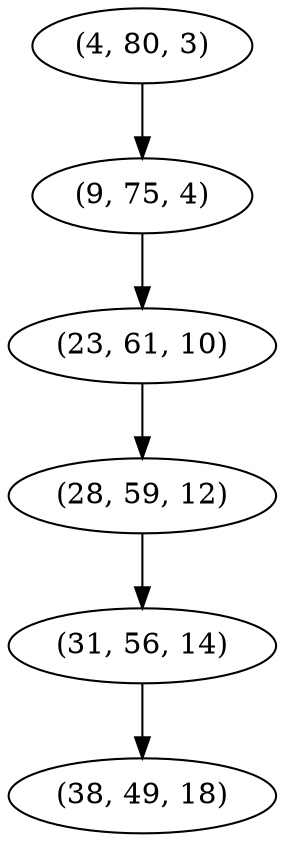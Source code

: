 digraph tree {
    "(4, 80, 3)";
    "(9, 75, 4)";
    "(23, 61, 10)";
    "(28, 59, 12)";
    "(31, 56, 14)";
    "(38, 49, 18)";
    "(4, 80, 3)" -> "(9, 75, 4)";
    "(9, 75, 4)" -> "(23, 61, 10)";
    "(23, 61, 10)" -> "(28, 59, 12)";
    "(28, 59, 12)" -> "(31, 56, 14)";
    "(31, 56, 14)" -> "(38, 49, 18)";
}
